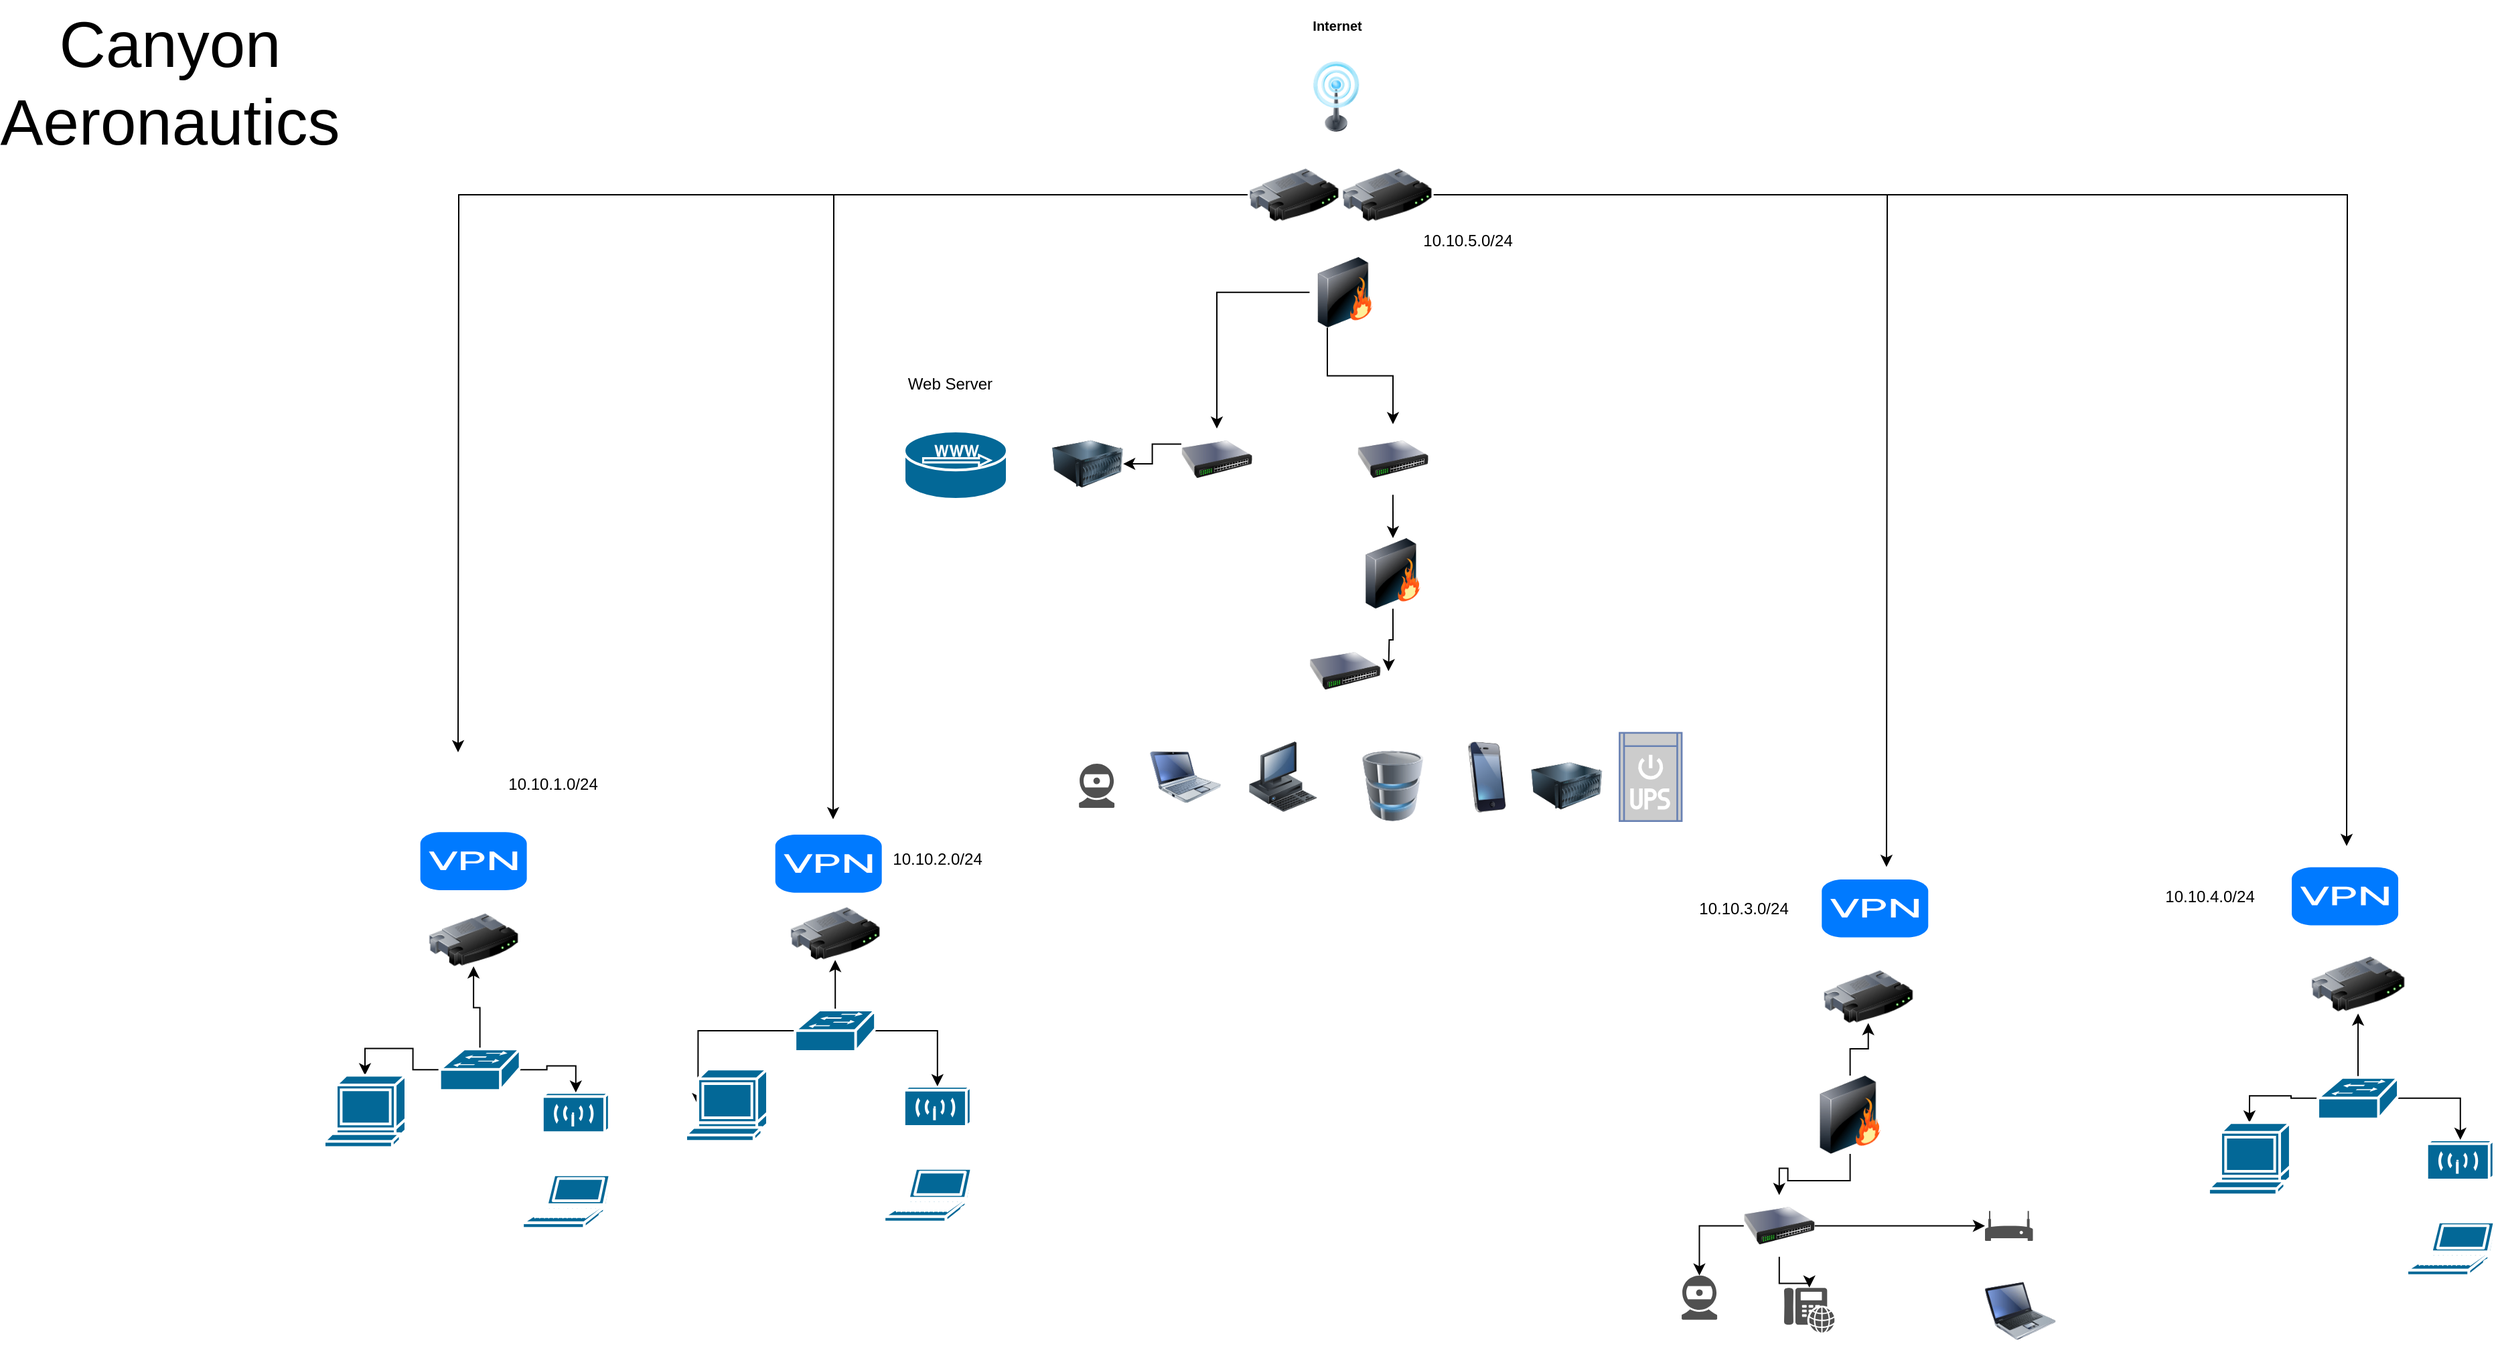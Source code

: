 <mxfile version="22.0.0" type="github">
  <diagram name="Page-1" id="55a83fd1-7818-8e21-69c5-c3457e3827bb">
    <mxGraphModel dx="1434" dy="764" grid="1" gridSize="10" guides="1" tooltips="1" connect="1" arrows="1" fold="1" page="1" pageScale="1" pageWidth="2000" pageHeight="1600" background="none" math="0" shadow="0">
      <root>
        <mxCell id="0" />
        <mxCell id="1" parent="0" />
        <mxCell id="h9fLuppz6c3Ee6yRtKW5-85" value="&lt;font style=&quot;font-size: 10px;&quot;&gt;Internet&lt;/font&gt;" style="text;strokeColor=none;fillColor=none;html=1;fontSize=24;fontStyle=1;verticalAlign=middle;align=center;" parent="1" vertex="1">
          <mxGeometry x="1022.48" y="40.0" width="66.212" height="26.353" as="geometry" />
        </mxCell>
        <mxCell id="9fgYq5x_Su0tG5SkIavY-8" value="" style="sketch=0;pointerEvents=1;shadow=0;dashed=0;html=1;strokeColor=none;fillColor=#505050;labelPosition=center;verticalLabelPosition=bottom;verticalAlign=top;outlineConnect=0;align=center;shape=mxgraph.office.devices.modem;" parent="1" vertex="1">
          <mxGeometry x="1539.995" y="942.597" width="35.755" height="22.4" as="geometry" />
        </mxCell>
        <mxCell id="6Hb-7iKjbaXuVZW9iwau-7" style="edgeStyle=orthogonalEdgeStyle;rounded=0;orthogonalLoop=1;jettySize=auto;html=1;" parent="1" source="h9fLuppz6c3Ee6yRtKW5-4" edge="1">
          <mxGeometry relative="1" as="geometry">
            <mxPoint x="1466.455" y="685.6" as="targetPoint" />
          </mxGeometry>
        </mxCell>
        <mxCell id="6Hb-7iKjbaXuVZW9iwau-15" style="edgeStyle=orthogonalEdgeStyle;rounded=0;orthogonalLoop=1;jettySize=auto;html=1;" parent="1" source="h9fLuppz6c3Ee6yRtKW5-4" edge="1">
          <mxGeometry relative="1" as="geometry">
            <mxPoint x="1810" y="670" as="targetPoint" />
          </mxGeometry>
        </mxCell>
        <mxCell id="h9fLuppz6c3Ee6yRtKW5-4" value="" style="image;html=1;image=img/lib/clip_art/networking/Router_128x128.png" parent="1" vertex="1">
          <mxGeometry x="1058.896" y="163.822" width="69.523" height="39.529" as="geometry" />
        </mxCell>
        <mxCell id="6Hb-7iKjbaXuVZW9iwau-31" style="edgeStyle=orthogonalEdgeStyle;rounded=0;orthogonalLoop=1;jettySize=auto;html=1;exitX=0;exitY=0.25;exitDx=0;exitDy=0;entryX=1;entryY=0.5;entryDx=0;entryDy=0;" parent="1" source="h9fLuppz6c3Ee6yRtKW5-7" target="h9fLuppz6c3Ee6yRtKW5-29" edge="1">
          <mxGeometry relative="1" as="geometry" />
        </mxCell>
        <mxCell id="h9fLuppz6c3Ee6yRtKW5-7" value="" style="image;html=1;image=img/lib/clip_art/networking/Switch_128x128.png" parent="1" vertex="1">
          <mxGeometry x="939.979" y="358.185" width="52.97" height="46.118" as="geometry" />
        </mxCell>
        <mxCell id="h9fLuppz6c3Ee6yRtKW5-9" value="" style="image;html=1;image=img/lib/clip_art/telecommunication/Signal_tower_on_128x128.png" parent="1" vertex="1">
          <mxGeometry x="1029.102" y="83.643" width="52.97" height="52.706" as="geometry" />
        </mxCell>
        <mxCell id="h9fLuppz6c3Ee6yRtKW5-29" value="" style="image;html=1;image=img/lib/clip_art/computers/Server_128x128.png" parent="1" vertex="1">
          <mxGeometry x="843.572" y="358.161" width="52.97" height="52.706" as="geometry" />
        </mxCell>
        <mxCell id="h9fLuppz6c3Ee6yRtKW5-41" value="" style="image;html=1;image=img/lib/clip_art/computers/Laptop_128x128.png" parent="1" vertex="1">
          <mxGeometry x="1539.993" y="990.872" width="52.97" height="52.706" as="geometry" />
        </mxCell>
        <mxCell id="h9fLuppz6c3Ee6yRtKW5-45" value="" style="image;html=1;image=img/lib/clip_art/computers/Netbook_128x128.png" parent="1" vertex="1">
          <mxGeometry x="916.54" y="592.055" width="52.97" height="52.706" as="geometry" />
        </mxCell>
        <mxCell id="h9fLuppz6c3Ee6yRtKW5-46" value="" style="image;html=1;image=img/lib/clip_art/computers/Workstation_128x128.png" parent="1" vertex="1">
          <mxGeometry x="989.373" y="592.055" width="52.97" height="52.706" as="geometry" />
        </mxCell>
        <mxCell id="h9fLuppz6c3Ee6yRtKW5-47" value="" style="image;html=1;image=img/lib/clip_art/computers/Database_128x128.png" parent="1" vertex="1">
          <mxGeometry x="1071.468" y="598.645" width="52.97" height="52.706" as="geometry" />
        </mxCell>
        <mxCell id="h9fLuppz6c3Ee6yRtKW5-48" value="" style="image;html=1;image=img/lib/clip_art/telecommunication/iPhone_128x128.png" parent="1" vertex="1">
          <mxGeometry x="1141.662" y="592.055" width="52.97" height="52.706" as="geometry" />
        </mxCell>
        <mxCell id="h9fLuppz6c3Ee6yRtKW5-49" value="" style="image;html=1;image=img/lib/clip_art/computers/Server_128x128.png" parent="1" vertex="1">
          <mxGeometry x="1201.253" y="598.643" width="52.97" height="52.706" as="geometry" />
        </mxCell>
        <mxCell id="6Hb-7iKjbaXuVZW9iwau-32" style="edgeStyle=orthogonalEdgeStyle;rounded=0;orthogonalLoop=1;jettySize=auto;html=1;exitX=0.5;exitY=1;exitDx=0;exitDy=0;" parent="1" source="h9fLuppz6c3Ee6yRtKW5-55" target="h9fLuppz6c3Ee6yRtKW5-69" edge="1">
          <mxGeometry relative="1" as="geometry" />
        </mxCell>
        <mxCell id="h9fLuppz6c3Ee6yRtKW5-55" value="" style="image;html=1;image=img/lib/clip_art/networking/Switch_128x128.png" parent="1" vertex="1">
          <mxGeometry x="1071.473" y="354.891" width="52.97" height="52.706" as="geometry" />
        </mxCell>
        <mxCell id="6Hb-7iKjbaXuVZW9iwau-29" style="edgeStyle=orthogonalEdgeStyle;rounded=0;orthogonalLoop=1;jettySize=auto;html=1;exitX=0;exitY=0.5;exitDx=0;exitDy=0;" parent="1" source="h9fLuppz6c3Ee6yRtKW5-59" target="h9fLuppz6c3Ee6yRtKW5-7" edge="1">
          <mxGeometry relative="1" as="geometry" />
        </mxCell>
        <mxCell id="6Hb-7iKjbaXuVZW9iwau-30" style="edgeStyle=orthogonalEdgeStyle;rounded=0;orthogonalLoop=1;jettySize=auto;html=1;exitX=0.25;exitY=1;exitDx=0;exitDy=0;" parent="1" source="h9fLuppz6c3Ee6yRtKW5-59" target="h9fLuppz6c3Ee6yRtKW5-55" edge="1">
          <mxGeometry relative="1" as="geometry" />
        </mxCell>
        <mxCell id="h9fLuppz6c3Ee6yRtKW5-59" value="" style="image;html=1;image=img/lib/clip_art/networking/Firewall_128x128.png" parent="1" vertex="1">
          <mxGeometry x="1035.724" y="229.998" width="52.97" height="52.706" as="geometry" />
        </mxCell>
        <mxCell id="6Hb-7iKjbaXuVZW9iwau-33" style="edgeStyle=orthogonalEdgeStyle;rounded=0;orthogonalLoop=1;jettySize=auto;html=1;exitX=0.5;exitY=1;exitDx=0;exitDy=0;entryX=0;entryY=0.5;entryDx=0;entryDy=0;" parent="1" source="h9fLuppz6c3Ee6yRtKW5-69" edge="1">
          <mxGeometry relative="1" as="geometry">
            <mxPoint x="1094.651" y="539.349" as="targetPoint" />
          </mxGeometry>
        </mxCell>
        <mxCell id="h9fLuppz6c3Ee6yRtKW5-69" value="" style="image;html=1;image=img/lib/clip_art/networking/Firewall_128x128.png" parent="1" vertex="1">
          <mxGeometry x="1071.473" y="440.003" width="52.97" height="52.706" as="geometry" />
        </mxCell>
        <mxCell id="9fgYq5x_Su0tG5SkIavY-1" value="" style="image;html=1;image=img/lib/clip_art/networking/Router_128x128.png" parent="1" vertex="1">
          <mxGeometry x="1418.145" y="762.744" width="69.523" height="39.529" as="geometry" />
        </mxCell>
        <mxCell id="6Hb-7iKjbaXuVZW9iwau-39" style="edgeStyle=orthogonalEdgeStyle;rounded=0;orthogonalLoop=1;jettySize=auto;html=1;" parent="1" source="9fgYq5x_Su0tG5SkIavY-2" target="9fgYq5x_Su0tG5SkIavY-8" edge="1">
          <mxGeometry relative="1" as="geometry" />
        </mxCell>
        <mxCell id="6Hb-7iKjbaXuVZW9iwau-43" style="edgeStyle=orthogonalEdgeStyle;rounded=0;orthogonalLoop=1;jettySize=auto;html=1;" parent="1" source="9fgYq5x_Su0tG5SkIavY-2" target="9fgYq5x_Su0tG5SkIavY-9" edge="1">
          <mxGeometry relative="1" as="geometry" />
        </mxCell>
        <mxCell id="6Hb-7iKjbaXuVZW9iwau-44" style="edgeStyle=orthogonalEdgeStyle;rounded=0;orthogonalLoop=1;jettySize=auto;html=1;" parent="1" source="9fgYq5x_Su0tG5SkIavY-2" target="9fgYq5x_Su0tG5SkIavY-6" edge="1">
          <mxGeometry relative="1" as="geometry" />
        </mxCell>
        <mxCell id="9fgYq5x_Su0tG5SkIavY-2" value="" style="image;html=1;image=img/lib/clip_art/networking/Switch_128x128.png" parent="1" vertex="1">
          <mxGeometry x="1359.875" y="930.739" width="52.97" height="46.118" as="geometry" />
        </mxCell>
        <mxCell id="6Hb-7iKjbaXuVZW9iwau-41" style="edgeStyle=orthogonalEdgeStyle;rounded=0;orthogonalLoop=1;jettySize=auto;html=1;entryX=0.5;entryY=0;entryDx=0;entryDy=0;" parent="1" source="9fgYq5x_Su0tG5SkIavY-3" target="9fgYq5x_Su0tG5SkIavY-2" edge="1">
          <mxGeometry relative="1" as="geometry" />
        </mxCell>
        <mxCell id="6Hb-7iKjbaXuVZW9iwau-45" style="edgeStyle=orthogonalEdgeStyle;rounded=0;orthogonalLoop=1;jettySize=auto;html=1;" parent="1" source="9fgYq5x_Su0tG5SkIavY-3" target="9fgYq5x_Su0tG5SkIavY-1" edge="1">
          <mxGeometry relative="1" as="geometry" />
        </mxCell>
        <mxCell id="9fgYq5x_Su0tG5SkIavY-3" value="" style="image;html=1;image=img/lib/clip_art/networking/Firewall_128x128.png" parent="1" vertex="1">
          <mxGeometry x="1412.84" y="841.53" width="52.97" height="58.47" as="geometry" />
        </mxCell>
        <mxCell id="9fgYq5x_Su0tG5SkIavY-6" value="" style="sketch=0;pointerEvents=1;shadow=0;dashed=0;html=1;strokeColor=none;fillColor=#505050;labelPosition=center;verticalLabelPosition=bottom;verticalAlign=top;outlineConnect=0;align=center;shape=mxgraph.office.devices.webcam;" parent="1" vertex="1">
          <mxGeometry x="1313.548" y="990.876" width="26.485" height="32.941" as="geometry" />
        </mxCell>
        <mxCell id="9fgYq5x_Su0tG5SkIavY-7" value="" style="sketch=0;pointerEvents=1;shadow=0;dashed=0;html=1;strokeColor=none;fillColor=#505050;labelPosition=center;verticalLabelPosition=bottom;verticalAlign=top;outlineConnect=0;align=center;shape=mxgraph.office.devices.webcam;" parent="1" vertex="1">
          <mxGeometry x="863.57" y="608.525" width="26.485" height="32.941" as="geometry" />
        </mxCell>
        <mxCell id="9fgYq5x_Su0tG5SkIavY-9" value="" style="sketch=0;pointerEvents=1;shadow=0;dashed=0;html=1;strokeColor=none;fillColor=#505050;labelPosition=center;verticalLabelPosition=bottom;verticalAlign=top;outlineConnect=0;align=center;shape=mxgraph.office.devices.phone_voip;" parent="1" vertex="1">
          <mxGeometry x="1389.999" y="999.922" width="37.741" height="33.6" as="geometry" />
        </mxCell>
        <mxCell id="9fgYq5x_Su0tG5SkIavY-10" value="" style="fontColor=#0066CC;verticalAlign=top;verticalLabelPosition=bottom;labelPosition=center;align=center;html=1;outlineConnect=0;fillColor=#CCCCCC;strokeColor=#6881B3;gradientColor=none;gradientDirection=north;strokeWidth=2;shape=mxgraph.networks.ups_small;" parent="1" vertex="1">
          <mxGeometry x="1267.204" y="585.466" width="46.349" height="65.882" as="geometry" />
        </mxCell>
        <mxCell id="9fgYq5x_Su0tG5SkIavY-13" value="" style="image;html=1;image=img/lib/clip_art/networking/Switch_128x128.png" parent="1" vertex="1">
          <mxGeometry x="1035.722" y="512.996" width="52.97" height="52.706" as="geometry" />
        </mxCell>
        <mxCell id="6Hb-7iKjbaXuVZW9iwau-6" style="edgeStyle=orthogonalEdgeStyle;rounded=0;orthogonalLoop=1;jettySize=auto;html=1;" parent="1" source="9fgYq5x_Su0tG5SkIavY-51" edge="1">
          <mxGeometry relative="1" as="geometry">
            <mxPoint x="680" y="650" as="targetPoint" />
          </mxGeometry>
        </mxCell>
        <mxCell id="6Hb-7iKjbaXuVZW9iwau-8" style="edgeStyle=orthogonalEdgeStyle;rounded=0;orthogonalLoop=1;jettySize=auto;html=1;" parent="1" source="9fgYq5x_Su0tG5SkIavY-51" edge="1">
          <mxGeometry relative="1" as="geometry">
            <mxPoint x="400" y="600" as="targetPoint" />
          </mxGeometry>
        </mxCell>
        <mxCell id="9fgYq5x_Su0tG5SkIavY-51" value="" style="image;html=1;image=img/lib/clip_art/networking/Router_128x128.png" parent="1" vertex="1">
          <mxGeometry x="989.376" y="163.82" width="69.523" height="39.529" as="geometry" />
        </mxCell>
        <mxCell id="T81MVam2oDBTtQF74JZc-14" value="" style="image;html=1;image=img/lib/clip_art/networking/Router_128x128.png" parent="1" vertex="1">
          <mxGeometry x="646.805" y="715.624" width="69.523" height="39.529" as="geometry" />
        </mxCell>
        <mxCell id="T81MVam2oDBTtQF74JZc-26" value="" style="shape=mxgraph.cisco.wireless.wireless_transport;sketch=0;html=1;pointerEvents=1;dashed=0;fillColor=#036897;strokeColor=#ffffff;strokeWidth=2;verticalLabelPosition=bottom;verticalAlign=top;align=center;outlineConnect=0;" parent="1" vertex="1">
          <mxGeometry x="732.91" y="849.5" width="50" height="30" as="geometry" />
        </mxCell>
        <mxCell id="6Hb-7iKjbaXuVZW9iwau-34" style="edgeStyle=orthogonalEdgeStyle;rounded=0;orthogonalLoop=1;jettySize=auto;html=1;" parent="1" source="T81MVam2oDBTtQF74JZc-27" target="T81MVam2oDBTtQF74JZc-26" edge="1">
          <mxGeometry relative="1" as="geometry" />
        </mxCell>
        <mxCell id="6Hb-7iKjbaXuVZW9iwau-35" style="edgeStyle=orthogonalEdgeStyle;rounded=0;orthogonalLoop=1;jettySize=auto;html=1;entryX=0.15;entryY=0.5;entryDx=0;entryDy=0;entryPerimeter=0;" parent="1" source="T81MVam2oDBTtQF74JZc-27" target="T81MVam2oDBTtQF74JZc-43" edge="1">
          <mxGeometry relative="1" as="geometry" />
        </mxCell>
        <mxCell id="6Hb-7iKjbaXuVZW9iwau-46" style="edgeStyle=orthogonalEdgeStyle;rounded=0;orthogonalLoop=1;jettySize=auto;html=1;" parent="1" source="T81MVam2oDBTtQF74JZc-27" target="T81MVam2oDBTtQF74JZc-14" edge="1">
          <mxGeometry relative="1" as="geometry" />
        </mxCell>
        <mxCell id="T81MVam2oDBTtQF74JZc-27" value="" style="shape=mxgraph.cisco.switches.workgroup_switch;sketch=0;html=1;pointerEvents=1;dashed=0;fillColor=#036897;strokeColor=#ffffff;strokeWidth=2;verticalLabelPosition=bottom;verticalAlign=top;align=center;outlineConnect=0;" parent="1" vertex="1">
          <mxGeometry x="651.57" y="792.5" width="60" height="31" as="geometry" />
        </mxCell>
        <mxCell id="T81MVam2oDBTtQF74JZc-38" value="" style="shape=mxgraph.cisco.computers_and_peripherals.laptop;sketch=0;html=1;pointerEvents=1;dashed=0;fillColor=#036897;strokeColor=#ffffff;strokeWidth=2;verticalLabelPosition=bottom;verticalAlign=top;align=center;outlineConnect=0;" parent="1" vertex="1">
          <mxGeometry x="718.08" y="910.89" width="67" height="40" as="geometry" />
        </mxCell>
        <mxCell id="T81MVam2oDBTtQF74JZc-43" value="" style="shape=mxgraph.cisco.computers_and_peripherals.terminal;sketch=0;html=1;pointerEvents=1;dashed=0;fillColor=#036897;strokeColor=#ffffff;strokeWidth=2;verticalLabelPosition=bottom;verticalAlign=top;align=center;outlineConnect=0;" parent="1" vertex="1">
          <mxGeometry x="570.0" y="836.6" width="61" height="54" as="geometry" />
        </mxCell>
        <mxCell id="6Hb-7iKjbaXuVZW9iwau-9" value="" style="image;html=1;image=img/lib/clip_art/networking/Router_128x128.png" parent="1" vertex="1">
          <mxGeometry x="376.805" y="720.304" width="69.523" height="39.529" as="geometry" />
        </mxCell>
        <mxCell id="6Hb-7iKjbaXuVZW9iwau-10" value="" style="shape=mxgraph.cisco.wireless.wireless_transport;sketch=0;html=1;pointerEvents=1;dashed=0;fillColor=#036897;strokeColor=#ffffff;strokeWidth=2;verticalLabelPosition=bottom;verticalAlign=top;align=center;outlineConnect=0;" parent="1" vertex="1">
          <mxGeometry x="462.91" y="854.18" width="50" height="30" as="geometry" />
        </mxCell>
        <mxCell id="6Hb-7iKjbaXuVZW9iwau-36" style="edgeStyle=orthogonalEdgeStyle;rounded=0;orthogonalLoop=1;jettySize=auto;html=1;entryX=0.5;entryY=0;entryDx=0;entryDy=0;entryPerimeter=0;" parent="1" source="6Hb-7iKjbaXuVZW9iwau-11" target="6Hb-7iKjbaXuVZW9iwau-10" edge="1">
          <mxGeometry relative="1" as="geometry" />
        </mxCell>
        <mxCell id="6Hb-7iKjbaXuVZW9iwau-37" style="edgeStyle=orthogonalEdgeStyle;rounded=0;orthogonalLoop=1;jettySize=auto;html=1;entryX=0.5;entryY=0;entryDx=0;entryDy=0;entryPerimeter=0;" parent="1" source="6Hb-7iKjbaXuVZW9iwau-11" target="6Hb-7iKjbaXuVZW9iwau-13" edge="1">
          <mxGeometry relative="1" as="geometry" />
        </mxCell>
        <mxCell id="6Hb-7iKjbaXuVZW9iwau-48" style="edgeStyle=orthogonalEdgeStyle;rounded=0;orthogonalLoop=1;jettySize=auto;html=1;" parent="1" source="6Hb-7iKjbaXuVZW9iwau-11" target="6Hb-7iKjbaXuVZW9iwau-9" edge="1">
          <mxGeometry relative="1" as="geometry" />
        </mxCell>
        <mxCell id="6Hb-7iKjbaXuVZW9iwau-11" value="" style="shape=mxgraph.cisco.switches.workgroup_switch;sketch=0;html=1;pointerEvents=1;dashed=0;fillColor=#036897;strokeColor=#ffffff;strokeWidth=2;verticalLabelPosition=bottom;verticalAlign=top;align=center;outlineConnect=0;" parent="1" vertex="1">
          <mxGeometry x="386.33" y="821.59" width="60" height="31" as="geometry" />
        </mxCell>
        <mxCell id="6Hb-7iKjbaXuVZW9iwau-12" value="" style="shape=mxgraph.cisco.computers_and_peripherals.laptop;sketch=0;html=1;pointerEvents=1;dashed=0;fillColor=#036897;strokeColor=#ffffff;strokeWidth=2;verticalLabelPosition=bottom;verticalAlign=top;align=center;outlineConnect=0;" parent="1" vertex="1">
          <mxGeometry x="448.08" y="915.57" width="67" height="40" as="geometry" />
        </mxCell>
        <mxCell id="6Hb-7iKjbaXuVZW9iwau-13" value="" style="shape=mxgraph.cisco.computers_and_peripherals.terminal;sketch=0;html=1;pointerEvents=1;dashed=0;fillColor=#036897;strokeColor=#ffffff;strokeWidth=2;verticalLabelPosition=bottom;verticalAlign=top;align=center;outlineConnect=0;" parent="1" vertex="1">
          <mxGeometry x="300.0" y="841.28" width="61" height="54" as="geometry" />
        </mxCell>
        <mxCell id="6Hb-7iKjbaXuVZW9iwau-16" value="" style="image;html=1;image=img/lib/clip_art/networking/Router_128x128.png" parent="1" vertex="1">
          <mxGeometry x="1783.76" y="750.96" width="69.52" height="44.18" as="geometry" />
        </mxCell>
        <mxCell id="6Hb-7iKjbaXuVZW9iwau-17" value="" style="shape=mxgraph.cisco.wireless.wireless_transport;sketch=0;html=1;pointerEvents=1;dashed=0;fillColor=#036897;strokeColor=#ffffff;strokeWidth=2;verticalLabelPosition=bottom;verticalAlign=top;align=center;outlineConnect=0;" parent="1" vertex="1">
          <mxGeometry x="1869.86" y="889.49" width="50" height="30" as="geometry" />
        </mxCell>
        <mxCell id="6Hb-7iKjbaXuVZW9iwau-49" style="edgeStyle=orthogonalEdgeStyle;rounded=0;orthogonalLoop=1;jettySize=auto;html=1;entryX=0.5;entryY=0;entryDx=0;entryDy=0;entryPerimeter=0;" parent="1" source="6Hb-7iKjbaXuVZW9iwau-18" target="6Hb-7iKjbaXuVZW9iwau-20" edge="1">
          <mxGeometry relative="1" as="geometry" />
        </mxCell>
        <mxCell id="6Hb-7iKjbaXuVZW9iwau-50" style="edgeStyle=orthogonalEdgeStyle;rounded=0;orthogonalLoop=1;jettySize=auto;html=1;" parent="1" source="6Hb-7iKjbaXuVZW9iwau-18" target="6Hb-7iKjbaXuVZW9iwau-17" edge="1">
          <mxGeometry relative="1" as="geometry" />
        </mxCell>
        <mxCell id="6Hb-7iKjbaXuVZW9iwau-51" style="edgeStyle=orthogonalEdgeStyle;rounded=0;orthogonalLoop=1;jettySize=auto;html=1;" parent="1" source="6Hb-7iKjbaXuVZW9iwau-18" target="6Hb-7iKjbaXuVZW9iwau-16" edge="1">
          <mxGeometry relative="1" as="geometry" />
        </mxCell>
        <mxCell id="6Hb-7iKjbaXuVZW9iwau-18" value="" style="shape=mxgraph.cisco.switches.workgroup_switch;sketch=0;html=1;pointerEvents=1;dashed=0;fillColor=#036897;strokeColor=#ffffff;strokeWidth=2;verticalLabelPosition=bottom;verticalAlign=top;align=center;outlineConnect=0;" parent="1" vertex="1">
          <mxGeometry x="1788.52" y="842.86" width="60" height="31" as="geometry" />
        </mxCell>
        <mxCell id="6Hb-7iKjbaXuVZW9iwau-19" value="" style="shape=mxgraph.cisco.computers_and_peripherals.laptop;sketch=0;html=1;pointerEvents=1;dashed=0;fillColor=#036897;strokeColor=#ffffff;strokeWidth=2;verticalLabelPosition=bottom;verticalAlign=top;align=center;outlineConnect=0;" parent="1" vertex="1">
          <mxGeometry x="1855.03" y="950.88" width="67" height="40" as="geometry" />
        </mxCell>
        <mxCell id="6Hb-7iKjbaXuVZW9iwau-20" value="" style="shape=mxgraph.cisco.computers_and_peripherals.terminal;sketch=0;html=1;pointerEvents=1;dashed=0;fillColor=#036897;strokeColor=#ffffff;strokeWidth=2;verticalLabelPosition=bottom;verticalAlign=top;align=center;outlineConnect=0;" parent="1" vertex="1">
          <mxGeometry x="1706.95" y="876.59" width="61" height="54" as="geometry" />
        </mxCell>
        <mxCell id="6Hb-7iKjbaXuVZW9iwau-25" value="" style="html=1;strokeWidth=1;shadow=0;dashed=0;shape=mxgraph.ios7.misc.vpn;fillColor=#007AFF;strokeColor=none;buttonText=;strokeColor2=#222222;fontColor=#222222;fontSize=8;verticalLabelPosition=bottom;verticalAlign=top;align=center;sketch=0;" parent="1" vertex="1">
          <mxGeometry x="371.83" y="659.63" width="79.48" height="43.37" as="geometry" />
        </mxCell>
        <mxCell id="6Hb-7iKjbaXuVZW9iwau-26" value="" style="html=1;strokeWidth=1;shadow=0;dashed=0;shape=mxgraph.ios7.misc.vpn;fillColor=#007AFF;strokeColor=none;buttonText=;strokeColor2=#222222;fontColor=#222222;fontSize=8;verticalLabelPosition=bottom;verticalAlign=top;align=center;sketch=0;" parent="1" vertex="1">
          <mxGeometry x="636.85" y="661.54" width="79.48" height="43.37" as="geometry" />
        </mxCell>
        <mxCell id="6Hb-7iKjbaXuVZW9iwau-27" value="" style="html=1;strokeWidth=1;shadow=0;dashed=0;shape=mxgraph.ios7.misc.vpn;fillColor=#007AFF;strokeColor=none;buttonText=;strokeColor2=#222222;fontColor=#222222;fontSize=8;verticalLabelPosition=bottom;verticalAlign=top;align=center;sketch=0;" parent="1" vertex="1">
          <mxGeometry x="1418.14" y="694.94" width="79.48" height="43.37" as="geometry" />
        </mxCell>
        <mxCell id="6Hb-7iKjbaXuVZW9iwau-28" value="" style="html=1;strokeWidth=1;shadow=0;dashed=0;shape=mxgraph.ios7.misc.vpn;fillColor=#007AFF;strokeColor=none;buttonText=;strokeColor2=#222222;fontColor=#222222;fontSize=8;verticalLabelPosition=bottom;verticalAlign=top;align=center;sketch=0;" parent="1" vertex="1">
          <mxGeometry x="1769.04" y="685.9" width="79.48" height="43.37" as="geometry" />
        </mxCell>
        <mxCell id="6Hb-7iKjbaXuVZW9iwau-52" value="10.10.1.0/24" style="text;html=1;strokeColor=none;fillColor=none;align=center;verticalAlign=middle;whiteSpace=wrap;rounded=0;" parent="1" vertex="1">
          <mxGeometry x="441.05" y="609.45" width="60" height="30" as="geometry" />
        </mxCell>
        <mxCell id="6Hb-7iKjbaXuVZW9iwau-53" value="10.10.2.0/24" style="text;html=1;strokeColor=none;fillColor=none;align=center;verticalAlign=middle;whiteSpace=wrap;rounded=0;" parent="1" vertex="1">
          <mxGeometry x="727.91" y="664.94" width="60" height="30" as="geometry" />
        </mxCell>
        <mxCell id="6Hb-7iKjbaXuVZW9iwau-54" value="10.10.3.0/24" style="text;html=1;strokeColor=none;fillColor=none;align=center;verticalAlign=middle;whiteSpace=wrap;rounded=0;" parent="1" vertex="1">
          <mxGeometry x="1330" y="701.63" width="60" height="30" as="geometry" />
        </mxCell>
        <mxCell id="6Hb-7iKjbaXuVZW9iwau-55" value="10.10.4.0/24" style="text;html=1;strokeColor=none;fillColor=none;align=center;verticalAlign=middle;whiteSpace=wrap;rounded=0;" parent="1" vertex="1">
          <mxGeometry x="1678" y="692.59" width="60" height="30" as="geometry" />
        </mxCell>
        <mxCell id="6Hb-7iKjbaXuVZW9iwau-56" value="10.10.5.0/24" style="text;html=1;strokeColor=none;fillColor=none;align=center;verticalAlign=middle;whiteSpace=wrap;rounded=0;" parent="1" vertex="1">
          <mxGeometry x="1124.44" y="203.35" width="60" height="30" as="geometry" />
        </mxCell>
        <mxCell id="6Hb-7iKjbaXuVZW9iwau-59" value="&lt;font style=&quot;font-size: 48px;&quot;&gt;Canyon Aeronautics&lt;/font&gt;" style="text;html=1;strokeColor=none;fillColor=none;align=center;verticalAlign=middle;whiteSpace=wrap;rounded=0;" parent="1" vertex="1">
          <mxGeometry x="80" y="40" width="210" height="120" as="geometry" />
        </mxCell>
        <mxCell id="MmJGt0UsW00Nj7Y8YMG3-1" value="" style="shape=mxgraph.cisco.servers.microwebserver;sketch=0;html=1;pointerEvents=1;dashed=0;fillColor=#036897;strokeColor=#ffffff;strokeWidth=2;verticalLabelPosition=bottom;verticalAlign=top;align=center;outlineConnect=0;" vertex="1" parent="1">
          <mxGeometry x="733" y="360" width="77" height="51" as="geometry" />
        </mxCell>
        <mxCell id="MmJGt0UsW00Nj7Y8YMG3-2" value="Web Server" style="text;html=1;strokeColor=none;fillColor=none;align=center;verticalAlign=middle;whiteSpace=wrap;rounded=0;" vertex="1" parent="1">
          <mxGeometry x="725.08" y="310" width="84.92" height="30" as="geometry" />
        </mxCell>
      </root>
    </mxGraphModel>
  </diagram>
</mxfile>
